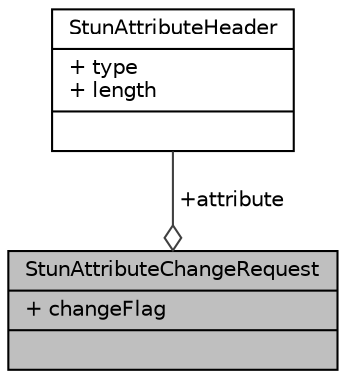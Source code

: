 digraph "StunAttributeChangeRequest"
{
 // LATEX_PDF_SIZE
  edge [fontname="Helvetica",fontsize="10",labelfontname="Helvetica",labelfontsize="10"];
  node [fontname="Helvetica",fontsize="10",shape=record];
  Node1 [label="{StunAttributeChangeRequest\n|+ changeFlag\l|}",height=0.2,width=0.4,color="black", fillcolor="grey75", style="filled", fontcolor="black",tooltip=" "];
  Node2 -> Node1 [color="grey25",fontsize="10",style="solid",label=" +attribute" ,arrowhead="odiamond",fontname="Helvetica"];
  Node2 [label="{StunAttributeHeader\n|+ type\l+ length\l|}",height=0.2,width=0.4,color="black", fillcolor="white", style="filled",URL="$structStunAttributeHeader.html",tooltip=" "];
}
